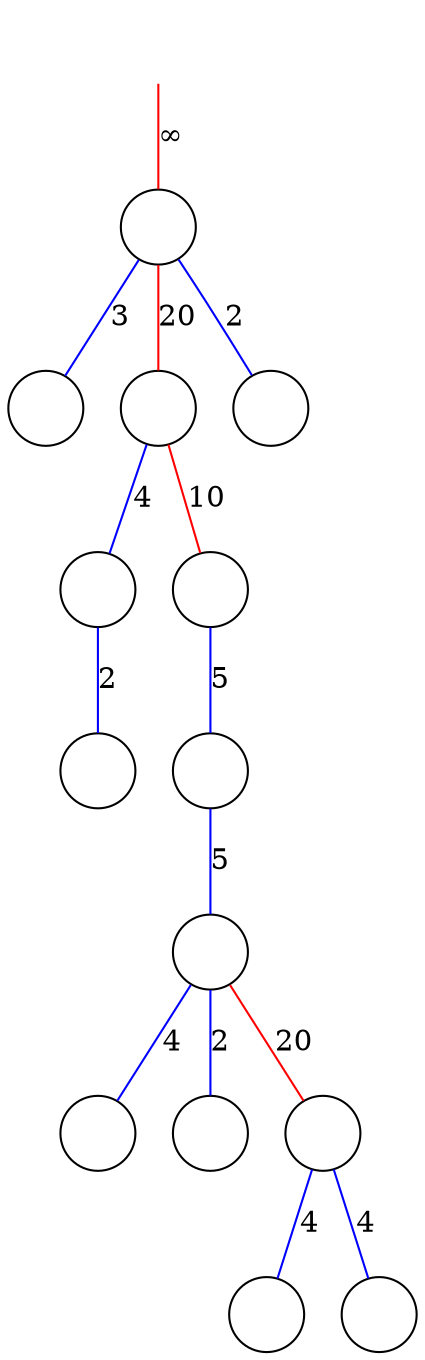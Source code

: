 digraph
{
	node [shape=circle, label=""];
	edge [dir=both, arrowtail=none, arrowhead=none];

	r -> n00 [label="&infin;", color=red];
	n00 -> n10 [label=3, color=blue];
	n00 -> n11 [label=20, color=red];
	n00 -> n12 [label=2, color=blue];
	n11 -> n20 [label=4, color=blue];
	n11 -> n21 [label=10, color=red];
	n20 -> n30 [label=2, color=blue];
	n21 -> n31 [label=5, color=blue];
	n31 -> n40 [label=5, color=blue];
	n40 -> n50 [label=4, color=blue];
	n40 -> n51 [label=2, color=blue];
	n40 -> n52 [label=20, color=red];
	n52 -> n60 [label=4, color=blue];
	n52 -> n61 [label=4, color=blue];

	r [style=invisible];
}

